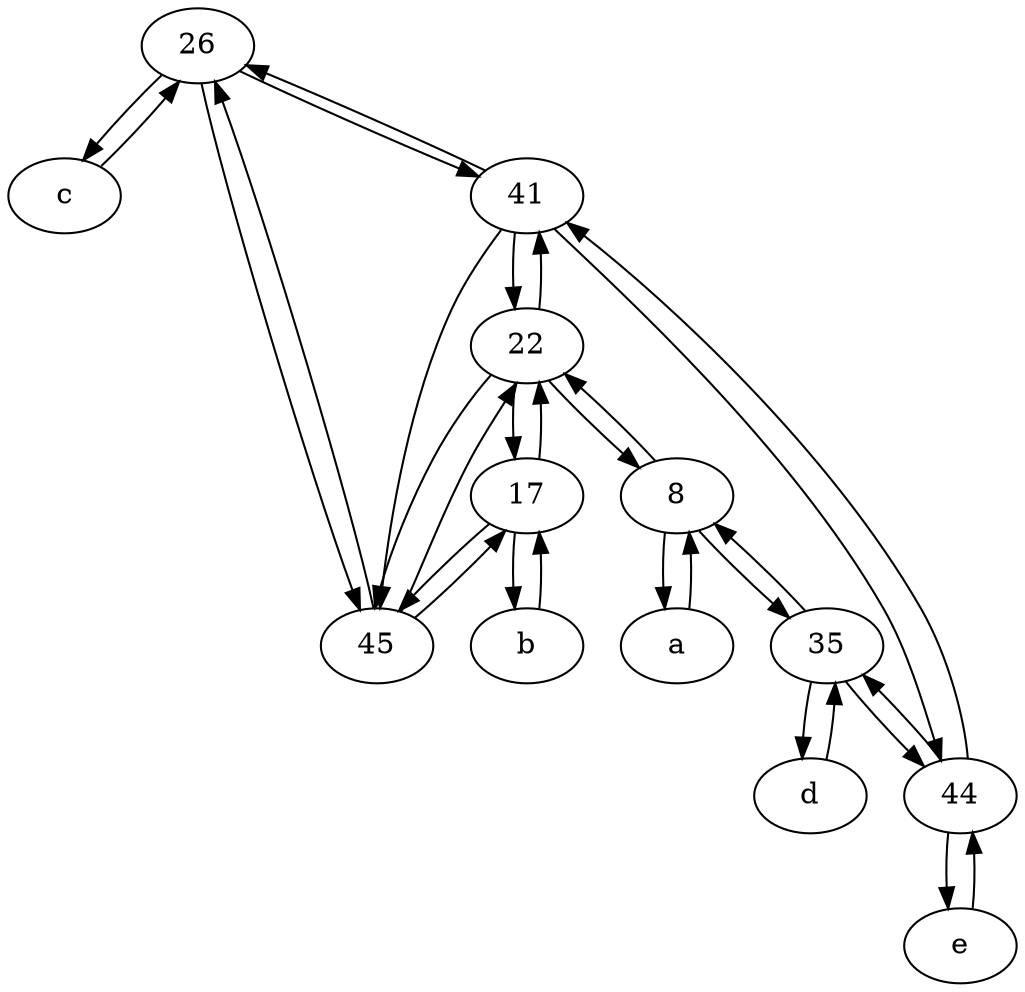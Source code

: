 digraph  {
	26;
	8;
	d [pos="20,30!"];
	44;
	35;
	c [pos="20,10!"];
	e [pos="30,50!"];
	41;
	45;
	b [pos="50,20!"];
	a [pos="40,10!"];
	17;
	22;
	a -> 8;
	b -> 17;
	41 -> 26;
	c -> 26;
	41 -> 45;
	45 -> 26;
	26 -> 41;
	44 -> 41;
	41 -> 44;
	17 -> 22;
	8 -> 22;
	35 -> 8;
	22 -> 17;
	44 -> e;
	35 -> d;
	e -> 44;
	26 -> c;
	8 -> 35;
	44 -> 35;
	45 -> 22;
	22 -> 41;
	41 -> 22;
	d -> 35;
	35 -> 44;
	22 -> 8;
	17 -> 45;
	26 -> 45;
	17 -> b;
	8 -> a;
	22 -> 45;
	45 -> 17;

	}